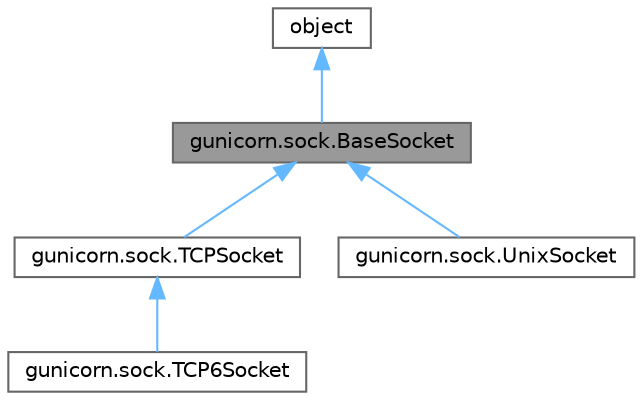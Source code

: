 digraph "gunicorn.sock.BaseSocket"
{
 // LATEX_PDF_SIZE
  bgcolor="transparent";
  edge [fontname=Helvetica,fontsize=10,labelfontname=Helvetica,labelfontsize=10];
  node [fontname=Helvetica,fontsize=10,shape=box,height=0.2,width=0.4];
  Node1 [id="Node000001",label="gunicorn.sock.BaseSocket",height=0.2,width=0.4,color="gray40", fillcolor="grey60", style="filled", fontcolor="black",tooltip=" "];
  Node2 -> Node1 [id="edge1_Node000001_Node000002",dir="back",color="steelblue1",style="solid",tooltip=" "];
  Node2 [id="Node000002",label="object",height=0.2,width=0.4,color="gray40", fillcolor="white", style="filled",tooltip=" "];
  Node1 -> Node3 [id="edge2_Node000001_Node000003",dir="back",color="steelblue1",style="solid",tooltip=" "];
  Node3 [id="Node000003",label="gunicorn.sock.TCPSocket",height=0.2,width=0.4,color="gray40", fillcolor="white", style="filled",URL="$classgunicorn_1_1sock_1_1_t_c_p_socket.html",tooltip=" "];
  Node3 -> Node4 [id="edge3_Node000003_Node000004",dir="back",color="steelblue1",style="solid",tooltip=" "];
  Node4 [id="Node000004",label="gunicorn.sock.TCP6Socket",height=0.2,width=0.4,color="gray40", fillcolor="white", style="filled",URL="$classgunicorn_1_1sock_1_1_t_c_p6_socket.html",tooltip=" "];
  Node1 -> Node5 [id="edge4_Node000001_Node000005",dir="back",color="steelblue1",style="solid",tooltip=" "];
  Node5 [id="Node000005",label="gunicorn.sock.UnixSocket",height=0.2,width=0.4,color="gray40", fillcolor="white", style="filled",URL="$classgunicorn_1_1sock_1_1_unix_socket.html",tooltip=" "];
}
